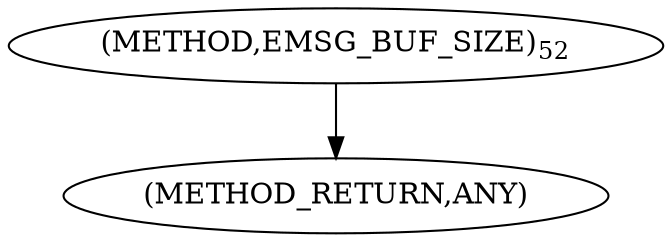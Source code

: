digraph "EMSG_BUF_SIZE" {  
"100611" [label = <(METHOD,EMSG_BUF_SIZE)<SUB>52</SUB>> ]
"100612" [label = <(METHOD_RETURN,ANY)> ]
  "100611" -> "100612" 
}
